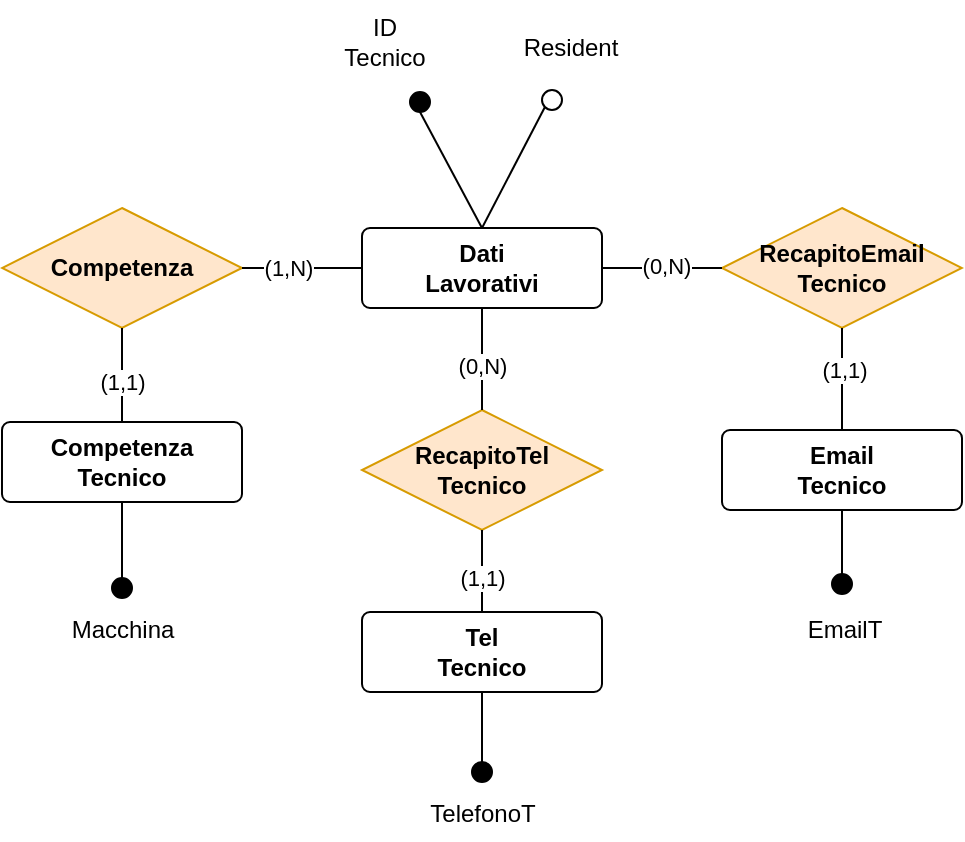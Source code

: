 <mxfile version="20.2.3" type="device"><diagram id="aRU3BPW4JilFG4WqiGaw" name="Pagina-1"><mxGraphModel dx="830" dy="513" grid="0" gridSize="10" guides="1" tooltips="1" connect="1" arrows="1" fold="1" page="1" pageScale="1" pageWidth="827" pageHeight="1169" math="0" shadow="0"><root><mxCell id="0"/><mxCell id="1" parent="0"/><mxCell id="3Pa_-nvrsszRvELkyFEv-1" value="&lt;b&gt;Dati&lt;br&gt;Lavorativi&lt;/b&gt;" style="rounded=1;arcSize=10;whiteSpace=wrap;html=1;align=center;" parent="1" vertex="1"><mxGeometry x="287" y="458" width="120" height="40" as="geometry"/></mxCell><mxCell id="3Pa_-nvrsszRvELkyFEv-18" value="" style="ellipse;whiteSpace=wrap;html=1;aspect=fixed;" parent="1" vertex="1"><mxGeometry x="377" y="389" width="10" height="10" as="geometry"/></mxCell><mxCell id="3Pa_-nvrsszRvELkyFEv-19" value="Resident" style="text;html=1;align=center;verticalAlign=middle;resizable=0;points=[];autosize=1;strokeColor=none;fillColor=none;" parent="1" vertex="1"><mxGeometry x="356" y="353" width="70" height="30" as="geometry"/></mxCell><mxCell id="BszqoG42yhq03J_tLvTi-2" value="" style="ellipse;whiteSpace=wrap;html=1;aspect=fixed;fillColor=#000000;" parent="1" vertex="1"><mxGeometry x="311" y="390" width="10" height="10" as="geometry"/></mxCell><mxCell id="BszqoG42yhq03J_tLvTi-3" value="ID&lt;br&gt;Tecnico" style="text;html=1;align=center;verticalAlign=middle;resizable=0;points=[];autosize=1;strokeColor=none;fillColor=none;" parent="1" vertex="1"><mxGeometry x="268" y="344" width="59" height="41" as="geometry"/></mxCell><mxCell id="BszqoG42yhq03J_tLvTi-17" value="&lt;b&gt;RecapitoTel&lt;br&gt;Tecnico&lt;/b&gt;" style="shape=rhombus;perimeter=rhombusPerimeter;whiteSpace=wrap;html=1;align=center;fillColor=#ffe6cc;strokeColor=#d79b00;" parent="1" vertex="1"><mxGeometry x="287" y="549" width="120" height="60" as="geometry"/></mxCell><mxCell id="a4qRzYU28YKKwfA2H2PR-2" value="" style="endArrow=none;html=1;rounded=0;entryX=0.5;entryY=1;entryDx=0;entryDy=0;exitX=0.5;exitY=0;exitDx=0;exitDy=0;" parent="1" source="3Pa_-nvrsszRvELkyFEv-1" target="BszqoG42yhq03J_tLvTi-2" edge="1"><mxGeometry width="50" height="50" relative="1" as="geometry"><mxPoint x="311" y="479" as="sourcePoint"/><mxPoint x="361" y="429" as="targetPoint"/></mxGeometry></mxCell><mxCell id="a4qRzYU28YKKwfA2H2PR-3" value="" style="endArrow=none;html=1;rounded=0;entryX=0;entryY=1;entryDx=0;entryDy=0;exitX=0.5;exitY=0;exitDx=0;exitDy=0;" parent="1" source="3Pa_-nvrsszRvELkyFEv-1" target="3Pa_-nvrsszRvELkyFEv-18" edge="1"><mxGeometry width="50" height="50" relative="1" as="geometry"><mxPoint x="357" y="468.0" as="sourcePoint"/><mxPoint x="326" y="410.0" as="targetPoint"/></mxGeometry></mxCell><mxCell id="a4qRzYU28YKKwfA2H2PR-4" value="&lt;b&gt;RecapitoEmail&lt;br&gt;Tecnico&lt;/b&gt;" style="shape=rhombus;perimeter=rhombusPerimeter;whiteSpace=wrap;html=1;align=center;fillColor=#ffe6cc;strokeColor=#d79b00;" parent="1" vertex="1"><mxGeometry x="467" y="448" width="120" height="60" as="geometry"/></mxCell><mxCell id="a4qRzYU28YKKwfA2H2PR-5" value="&lt;b&gt;Competenza&lt;/b&gt;" style="shape=rhombus;perimeter=rhombusPerimeter;whiteSpace=wrap;html=1;align=center;fillColor=#ffe6cc;strokeColor=#d79b00;" parent="1" vertex="1"><mxGeometry x="107" y="448" width="120" height="60" as="geometry"/></mxCell><mxCell id="a4qRzYU28YKKwfA2H2PR-6" value="&lt;b&gt;Competenza&lt;br&gt;Tecnico&lt;br&gt;&lt;/b&gt;" style="rounded=1;arcSize=10;whiteSpace=wrap;html=1;align=center;" parent="1" vertex="1"><mxGeometry x="107" y="555" width="120" height="40" as="geometry"/></mxCell><mxCell id="a4qRzYU28YKKwfA2H2PR-7" value="&lt;b&gt;Tel&lt;br&gt;Tecnico&lt;br&gt;&lt;/b&gt;" style="rounded=1;arcSize=10;whiteSpace=wrap;html=1;align=center;" parent="1" vertex="1"><mxGeometry x="287" y="650" width="120" height="40" as="geometry"/></mxCell><mxCell id="a4qRzYU28YKKwfA2H2PR-8" value="&lt;b&gt;Email&lt;br&gt;Tecnico&lt;br&gt;&lt;/b&gt;" style="rounded=1;arcSize=10;whiteSpace=wrap;html=1;align=center;" parent="1" vertex="1"><mxGeometry x="467" y="559" width="120" height="40" as="geometry"/></mxCell><mxCell id="a4qRzYU28YKKwfA2H2PR-9" value="" style="endArrow=none;html=1;rounded=0;entryX=0.5;entryY=1;entryDx=0;entryDy=0;exitX=0.5;exitY=0;exitDx=0;exitDy=0;" parent="1" source="BszqoG42yhq03J_tLvTi-17" target="3Pa_-nvrsszRvELkyFEv-1" edge="1"><mxGeometry width="50" height="50" relative="1" as="geometry"><mxPoint x="311" y="590" as="sourcePoint"/><mxPoint x="361" y="540" as="targetPoint"/></mxGeometry></mxCell><mxCell id="a4qRzYU28YKKwfA2H2PR-28" value="(0,N)" style="edgeLabel;html=1;align=center;verticalAlign=middle;resizable=0;points=[];" parent="a4qRzYU28YKKwfA2H2PR-9" vertex="1" connectable="0"><mxGeometry x="-0.268" relative="1" as="geometry"><mxPoint y="-4" as="offset"/></mxGeometry></mxCell><mxCell id="a4qRzYU28YKKwfA2H2PR-10" value="" style="endArrow=none;html=1;rounded=0;entryX=0.5;entryY=0;entryDx=0;entryDy=0;exitX=0.5;exitY=1;exitDx=0;exitDy=0;" parent="1" source="BszqoG42yhq03J_tLvTi-17" target="a4qRzYU28YKKwfA2H2PR-7" edge="1"><mxGeometry width="50" height="50" relative="1" as="geometry"><mxPoint x="357" y="559" as="sourcePoint"/><mxPoint x="357" y="508.0" as="targetPoint"/></mxGeometry></mxCell><mxCell id="a4qRzYU28YKKwfA2H2PR-29" value="(1,1)" style="edgeLabel;html=1;align=center;verticalAlign=middle;resizable=0;points=[];" parent="a4qRzYU28YKKwfA2H2PR-10" vertex="1" connectable="0"><mxGeometry x="0.366" relative="1" as="geometry"><mxPoint y="-4" as="offset"/></mxGeometry></mxCell><mxCell id="a4qRzYU28YKKwfA2H2PR-11" value="" style="endArrow=none;html=1;rounded=0;entryX=0.5;entryY=0;entryDx=0;entryDy=0;exitX=0.5;exitY=1;exitDx=0;exitDy=0;" parent="1" source="a4qRzYU28YKKwfA2H2PR-4" target="a4qRzYU28YKKwfA2H2PR-8" edge="1"><mxGeometry width="50" height="50" relative="1" as="geometry"><mxPoint x="357" y="619" as="sourcePoint"/><mxPoint x="357" y="660" as="targetPoint"/></mxGeometry></mxCell><mxCell id="a4qRzYU28YKKwfA2H2PR-31" value="(1,1)" style="edgeLabel;html=1;align=center;verticalAlign=middle;resizable=0;points=[];" parent="a4qRzYU28YKKwfA2H2PR-11" vertex="1" connectable="0"><mxGeometry x="-0.386" y="1" relative="1" as="geometry"><mxPoint y="5" as="offset"/></mxGeometry></mxCell><mxCell id="a4qRzYU28YKKwfA2H2PR-12" value="" style="endArrow=none;html=1;rounded=0;entryX=0;entryY=0.5;entryDx=0;entryDy=0;exitX=1;exitY=0.5;exitDx=0;exitDy=0;" parent="1" source="3Pa_-nvrsszRvELkyFEv-1" target="a4qRzYU28YKKwfA2H2PR-4" edge="1"><mxGeometry width="50" height="50" relative="1" as="geometry"><mxPoint x="537" y="518.0" as="sourcePoint"/><mxPoint x="537" y="569" as="targetPoint"/></mxGeometry></mxCell><mxCell id="a4qRzYU28YKKwfA2H2PR-30" value="(0,N)" style="edgeLabel;html=1;align=center;verticalAlign=middle;resizable=0;points=[];" parent="a4qRzYU28YKKwfA2H2PR-12" vertex="1" connectable="0"><mxGeometry x="-0.511" y="2" relative="1" as="geometry"><mxPoint x="17" y="1" as="offset"/></mxGeometry></mxCell><mxCell id="a4qRzYU28YKKwfA2H2PR-13" value="" style="endArrow=none;html=1;rounded=0;entryX=0;entryY=0.5;entryDx=0;entryDy=0;exitX=1;exitY=0.5;exitDx=0;exitDy=0;" parent="1" source="a4qRzYU28YKKwfA2H2PR-5" target="3Pa_-nvrsszRvELkyFEv-1" edge="1"><mxGeometry width="50" height="50" relative="1" as="geometry"><mxPoint x="417" y="488.0" as="sourcePoint"/><mxPoint x="477" y="488.0" as="targetPoint"/></mxGeometry></mxCell><mxCell id="a4qRzYU28YKKwfA2H2PR-26" value="(1,N)" style="edgeLabel;html=1;align=center;verticalAlign=middle;resizable=0;points=[];" parent="a4qRzYU28YKKwfA2H2PR-13" vertex="1" connectable="0"><mxGeometry x="-0.412" relative="1" as="geometry"><mxPoint x="5" as="offset"/></mxGeometry></mxCell><mxCell id="a4qRzYU28YKKwfA2H2PR-14" value="" style="endArrow=none;html=1;rounded=0;entryX=0.5;entryY=0;entryDx=0;entryDy=0;exitX=0.5;exitY=1;exitDx=0;exitDy=0;" parent="1" source="a4qRzYU28YKKwfA2H2PR-5" target="a4qRzYU28YKKwfA2H2PR-6" edge="1"><mxGeometry width="50" height="50" relative="1" as="geometry"><mxPoint x="242" y="488.0" as="sourcePoint"/><mxPoint x="297" y="488.0" as="targetPoint"/></mxGeometry></mxCell><mxCell id="a4qRzYU28YKKwfA2H2PR-27" value="(1,1)" style="edgeLabel;html=1;align=center;verticalAlign=middle;resizable=0;points=[];" parent="a4qRzYU28YKKwfA2H2PR-14" vertex="1" connectable="0"><mxGeometry x="0.36" relative="1" as="geometry"><mxPoint y="-5" as="offset"/></mxGeometry></mxCell><mxCell id="a4qRzYU28YKKwfA2H2PR-15" value="" style="ellipse;whiteSpace=wrap;html=1;aspect=fixed;fillColor=#000000;" parent="1" vertex="1"><mxGeometry x="162" y="633" width="10" height="10" as="geometry"/></mxCell><mxCell id="a4qRzYU28YKKwfA2H2PR-16" value="" style="ellipse;whiteSpace=wrap;html=1;aspect=fixed;fillColor=#000000;" parent="1" vertex="1"><mxGeometry x="342" y="725" width="10" height="10" as="geometry"/></mxCell><mxCell id="a4qRzYU28YKKwfA2H2PR-17" value="" style="ellipse;whiteSpace=wrap;html=1;aspect=fixed;fillColor=#000000;" parent="1" vertex="1"><mxGeometry x="522" y="631" width="10" height="10" as="geometry"/></mxCell><mxCell id="a4qRzYU28YKKwfA2H2PR-19" value="Macchina" style="text;html=1;align=center;verticalAlign=middle;resizable=0;points=[];autosize=1;strokeColor=none;fillColor=none;" parent="1" vertex="1"><mxGeometry x="132.5" y="646" width="69" height="26" as="geometry"/></mxCell><mxCell id="a4qRzYU28YKKwfA2H2PR-20" value="TelefonoT" style="text;html=1;align=center;verticalAlign=middle;resizable=0;points=[];autosize=1;strokeColor=none;fillColor=none;" parent="1" vertex="1"><mxGeometry x="311.5" y="738" width="71" height="26" as="geometry"/></mxCell><mxCell id="a4qRzYU28YKKwfA2H2PR-21" value="EmailT" style="text;html=1;align=center;verticalAlign=middle;resizable=0;points=[];autosize=1;strokeColor=none;fillColor=none;" parent="1" vertex="1"><mxGeometry x="500" y="646" width="55" height="26" as="geometry"/></mxCell><mxCell id="a4qRzYU28YKKwfA2H2PR-22" value="" style="endArrow=none;html=1;rounded=0;entryX=0.5;entryY=1;entryDx=0;entryDy=0;exitX=0.5;exitY=0;exitDx=0;exitDy=0;" parent="1" source="a4qRzYU28YKKwfA2H2PR-15" target="a4qRzYU28YKKwfA2H2PR-6" edge="1"><mxGeometry width="50" height="50" relative="1" as="geometry"><mxPoint x="311" y="597" as="sourcePoint"/><mxPoint x="361" y="547" as="targetPoint"/></mxGeometry></mxCell><mxCell id="a4qRzYU28YKKwfA2H2PR-24" value="" style="endArrow=none;html=1;rounded=0;entryX=0.5;entryY=0;entryDx=0;entryDy=0;exitX=0.5;exitY=1;exitDx=0;exitDy=0;" parent="1" source="a4qRzYU28YKKwfA2H2PR-7" target="a4qRzYU28YKKwfA2H2PR-16" edge="1"><mxGeometry width="50" height="50" relative="1" as="geometry"><mxPoint x="347" y="688" as="sourcePoint"/><mxPoint x="357" y="660" as="targetPoint"/></mxGeometry></mxCell><mxCell id="a4qRzYU28YKKwfA2H2PR-25" value="" style="endArrow=none;html=1;rounded=0;entryX=0.5;entryY=0;entryDx=0;entryDy=0;exitX=0.5;exitY=1;exitDx=0;exitDy=0;" parent="1" source="a4qRzYU28YKKwfA2H2PR-8" target="a4qRzYU28YKKwfA2H2PR-17" edge="1"><mxGeometry width="50" height="50" relative="1" as="geometry"><mxPoint x="537" y="518.0" as="sourcePoint"/><mxPoint x="537" y="569" as="targetPoint"/></mxGeometry></mxCell></root></mxGraphModel></diagram></mxfile>